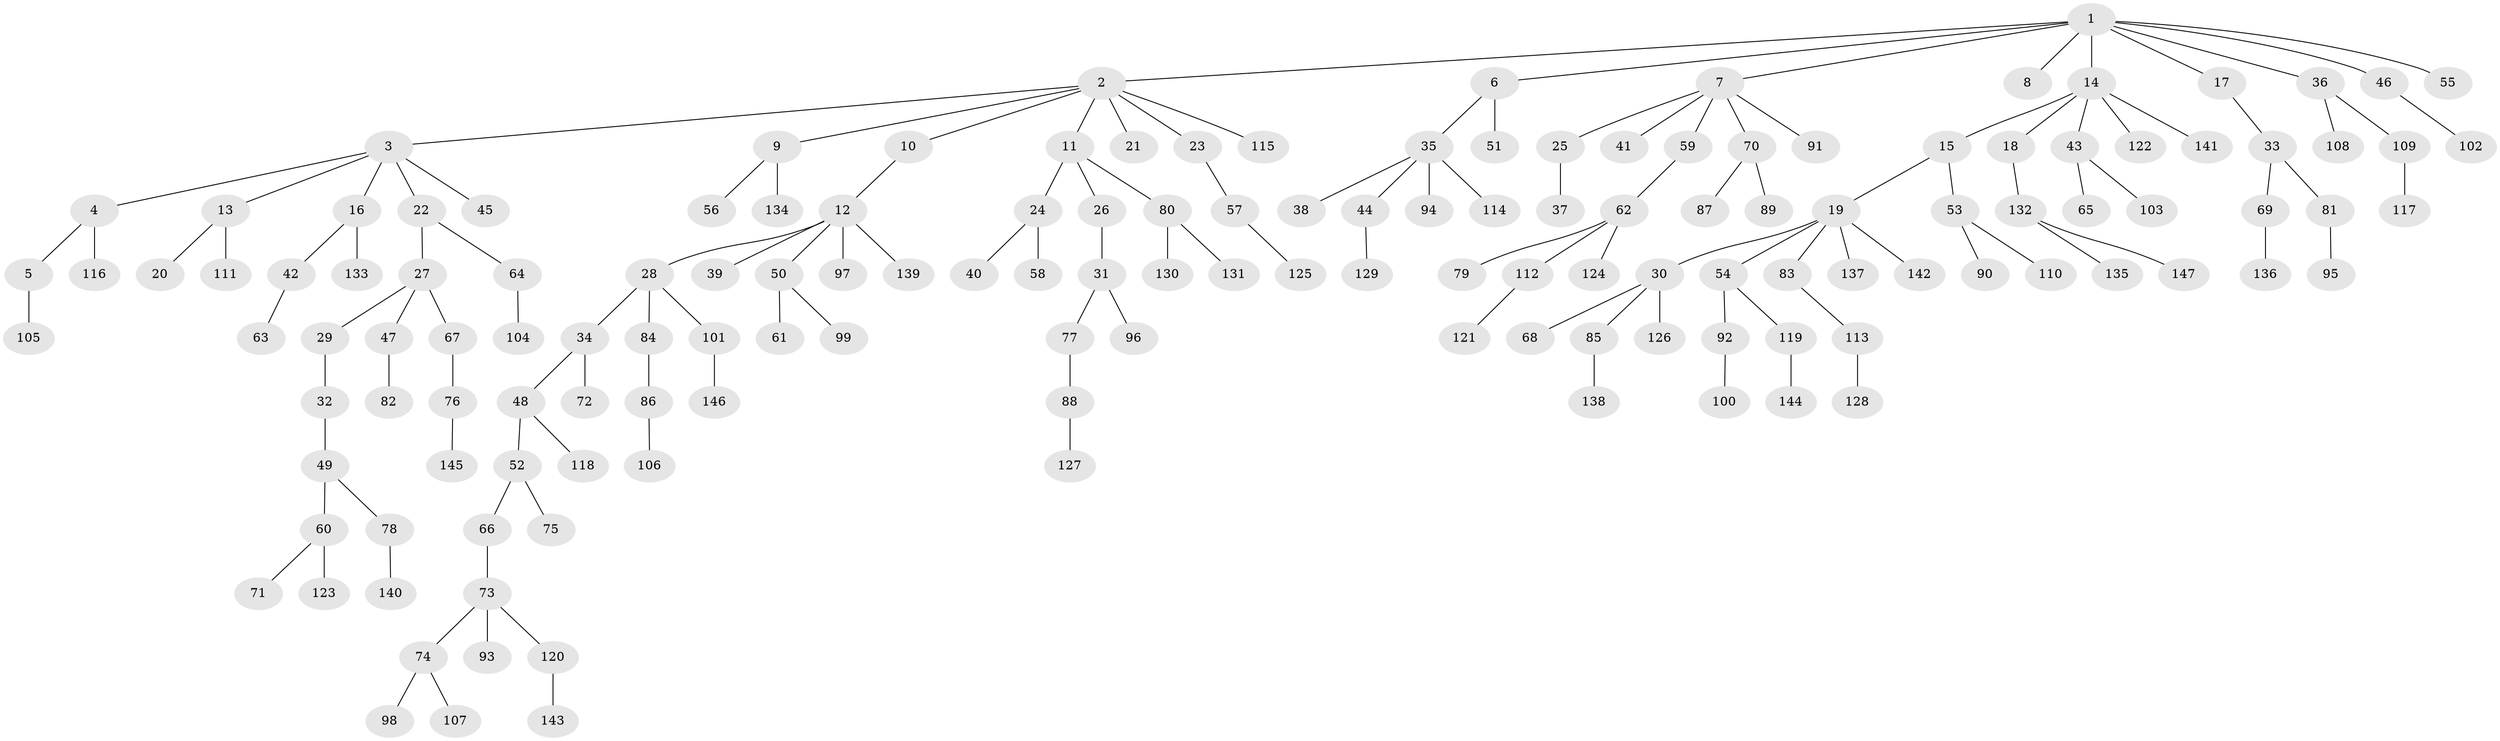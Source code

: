 // Generated by graph-tools (version 1.1) at 2025/15/03/09/25 04:15:39]
// undirected, 147 vertices, 146 edges
graph export_dot {
graph [start="1"]
  node [color=gray90,style=filled];
  1;
  2;
  3;
  4;
  5;
  6;
  7;
  8;
  9;
  10;
  11;
  12;
  13;
  14;
  15;
  16;
  17;
  18;
  19;
  20;
  21;
  22;
  23;
  24;
  25;
  26;
  27;
  28;
  29;
  30;
  31;
  32;
  33;
  34;
  35;
  36;
  37;
  38;
  39;
  40;
  41;
  42;
  43;
  44;
  45;
  46;
  47;
  48;
  49;
  50;
  51;
  52;
  53;
  54;
  55;
  56;
  57;
  58;
  59;
  60;
  61;
  62;
  63;
  64;
  65;
  66;
  67;
  68;
  69;
  70;
  71;
  72;
  73;
  74;
  75;
  76;
  77;
  78;
  79;
  80;
  81;
  82;
  83;
  84;
  85;
  86;
  87;
  88;
  89;
  90;
  91;
  92;
  93;
  94;
  95;
  96;
  97;
  98;
  99;
  100;
  101;
  102;
  103;
  104;
  105;
  106;
  107;
  108;
  109;
  110;
  111;
  112;
  113;
  114;
  115;
  116;
  117;
  118;
  119;
  120;
  121;
  122;
  123;
  124;
  125;
  126;
  127;
  128;
  129;
  130;
  131;
  132;
  133;
  134;
  135;
  136;
  137;
  138;
  139;
  140;
  141;
  142;
  143;
  144;
  145;
  146;
  147;
  1 -- 2;
  1 -- 6;
  1 -- 7;
  1 -- 8;
  1 -- 14;
  1 -- 17;
  1 -- 36;
  1 -- 46;
  1 -- 55;
  2 -- 3;
  2 -- 9;
  2 -- 10;
  2 -- 11;
  2 -- 21;
  2 -- 23;
  2 -- 115;
  3 -- 4;
  3 -- 13;
  3 -- 16;
  3 -- 22;
  3 -- 45;
  4 -- 5;
  4 -- 116;
  5 -- 105;
  6 -- 35;
  6 -- 51;
  7 -- 25;
  7 -- 41;
  7 -- 59;
  7 -- 70;
  7 -- 91;
  9 -- 56;
  9 -- 134;
  10 -- 12;
  11 -- 24;
  11 -- 26;
  11 -- 80;
  12 -- 28;
  12 -- 39;
  12 -- 50;
  12 -- 97;
  12 -- 139;
  13 -- 20;
  13 -- 111;
  14 -- 15;
  14 -- 18;
  14 -- 43;
  14 -- 122;
  14 -- 141;
  15 -- 19;
  15 -- 53;
  16 -- 42;
  16 -- 133;
  17 -- 33;
  18 -- 132;
  19 -- 30;
  19 -- 54;
  19 -- 83;
  19 -- 137;
  19 -- 142;
  22 -- 27;
  22 -- 64;
  23 -- 57;
  24 -- 40;
  24 -- 58;
  25 -- 37;
  26 -- 31;
  27 -- 29;
  27 -- 47;
  27 -- 67;
  28 -- 34;
  28 -- 84;
  28 -- 101;
  29 -- 32;
  30 -- 68;
  30 -- 85;
  30 -- 126;
  31 -- 77;
  31 -- 96;
  32 -- 49;
  33 -- 69;
  33 -- 81;
  34 -- 48;
  34 -- 72;
  35 -- 38;
  35 -- 44;
  35 -- 94;
  35 -- 114;
  36 -- 108;
  36 -- 109;
  42 -- 63;
  43 -- 65;
  43 -- 103;
  44 -- 129;
  46 -- 102;
  47 -- 82;
  48 -- 52;
  48 -- 118;
  49 -- 60;
  49 -- 78;
  50 -- 61;
  50 -- 99;
  52 -- 66;
  52 -- 75;
  53 -- 90;
  53 -- 110;
  54 -- 92;
  54 -- 119;
  57 -- 125;
  59 -- 62;
  60 -- 71;
  60 -- 123;
  62 -- 79;
  62 -- 112;
  62 -- 124;
  64 -- 104;
  66 -- 73;
  67 -- 76;
  69 -- 136;
  70 -- 87;
  70 -- 89;
  73 -- 74;
  73 -- 93;
  73 -- 120;
  74 -- 98;
  74 -- 107;
  76 -- 145;
  77 -- 88;
  78 -- 140;
  80 -- 130;
  80 -- 131;
  81 -- 95;
  83 -- 113;
  84 -- 86;
  85 -- 138;
  86 -- 106;
  88 -- 127;
  92 -- 100;
  101 -- 146;
  109 -- 117;
  112 -- 121;
  113 -- 128;
  119 -- 144;
  120 -- 143;
  132 -- 135;
  132 -- 147;
}
